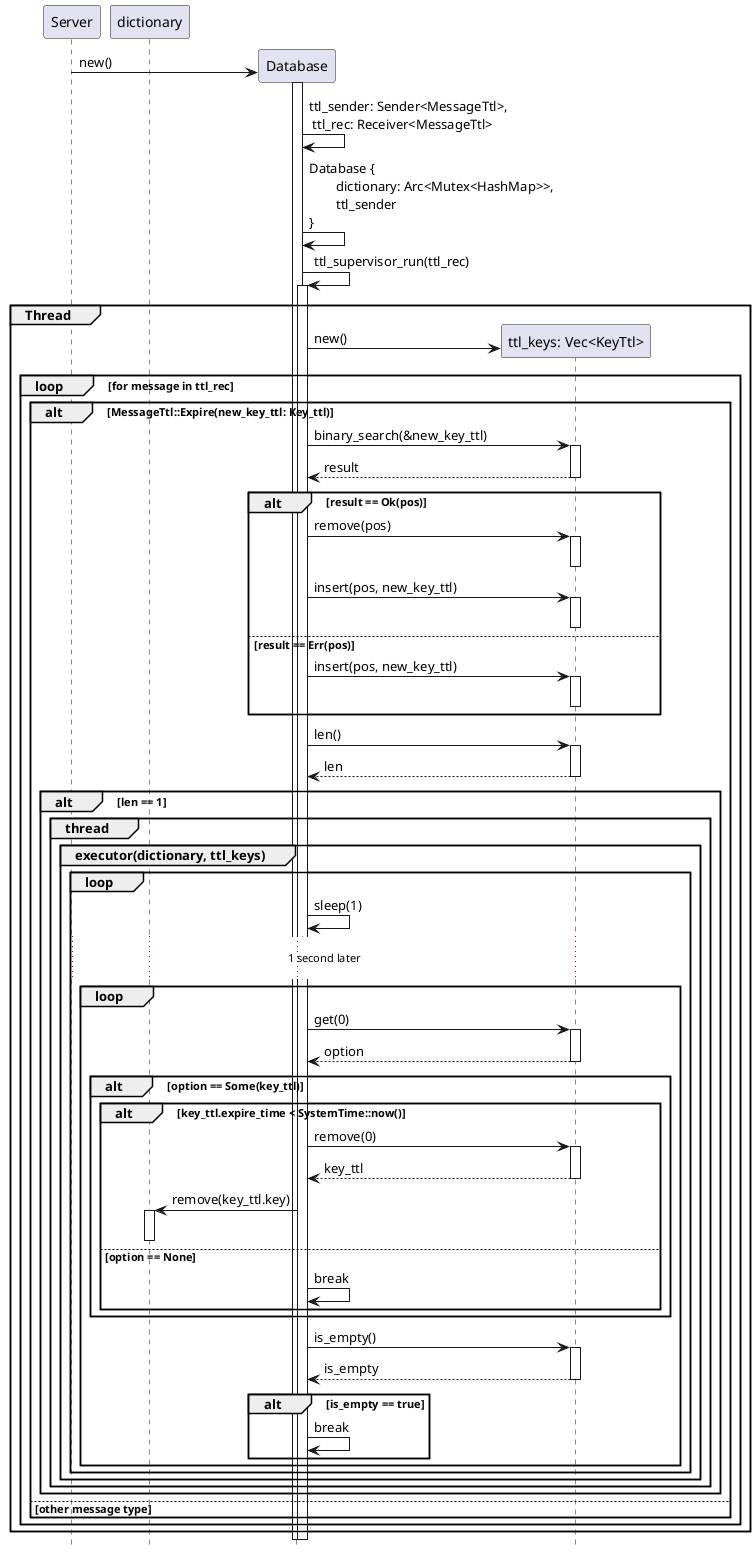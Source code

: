 @startuml database init
hide footbox

participant Server order 10
participant Database order 20

Create Database
Server -> Database++: new()

Database -> Database: ttl_sender: Sender<MessageTtl>,\n ttl_rec: Receiver<MessageTtl>

Database -> Database: Database {\n\tdictionary: Arc<Mutex<HashMap>>,\n\tttl_sender\n}
Database -> Database ++: ttl_supervisor_run(ttl_rec)

group Thread
    participant ttl_keys as "ttl_keys: Vec<KeyTtl>" order 25
    create ttl_keys
    Database -> ttl_keys: new()
    loop for message in ttl_rec
        alt MessageTtl::Expire(new_key_ttl: Key_ttl)
            Database -> ttl_keys++: binary_search(&new_key_ttl)
            return result

            alt result == Ok(pos)
                Database -> ttl_keys ++: remove(pos)
                deactivate
                Database -> ttl_keys ++: insert(pos, new_key_ttl)
                deactivate
            else result == Err(pos)
                Database -> ttl_keys ++: insert(pos, new_key_ttl)
                deactivate
            end

            Database -> ttl_keys ++: len()
            return len

            alt len == 1
                group thread
                    group executor(dictionary, ttl_keys)
                        loop 
                            Database -> Database: sleep(1)
                            ...1 second later...
                            loop
                                Database -> ttl_keys++ : get(0)
                                return option
                                alt option == Some(key_ttl)
                                    alt key_ttl.expire_time < SystemTime::now() 
                                        Database -> ttl_keys ++: remove(0)
                                        return key_ttl
                                        participant dictionary order 15
                                        Database -> dictionary++: remove(key_ttl.key)
                                        deactivate dictionary
                                    else option == None
                                        Database -> Database: break
                                    end
                                end
                                Database -> ttl_keys ++: is_empty()
                                return is_empty
                                alt is_empty == true
                                    Database -> Database: break
                                end
                            end
                        end
                    end
                end
            end
        else other message type
        end
    end
end

@enduml
